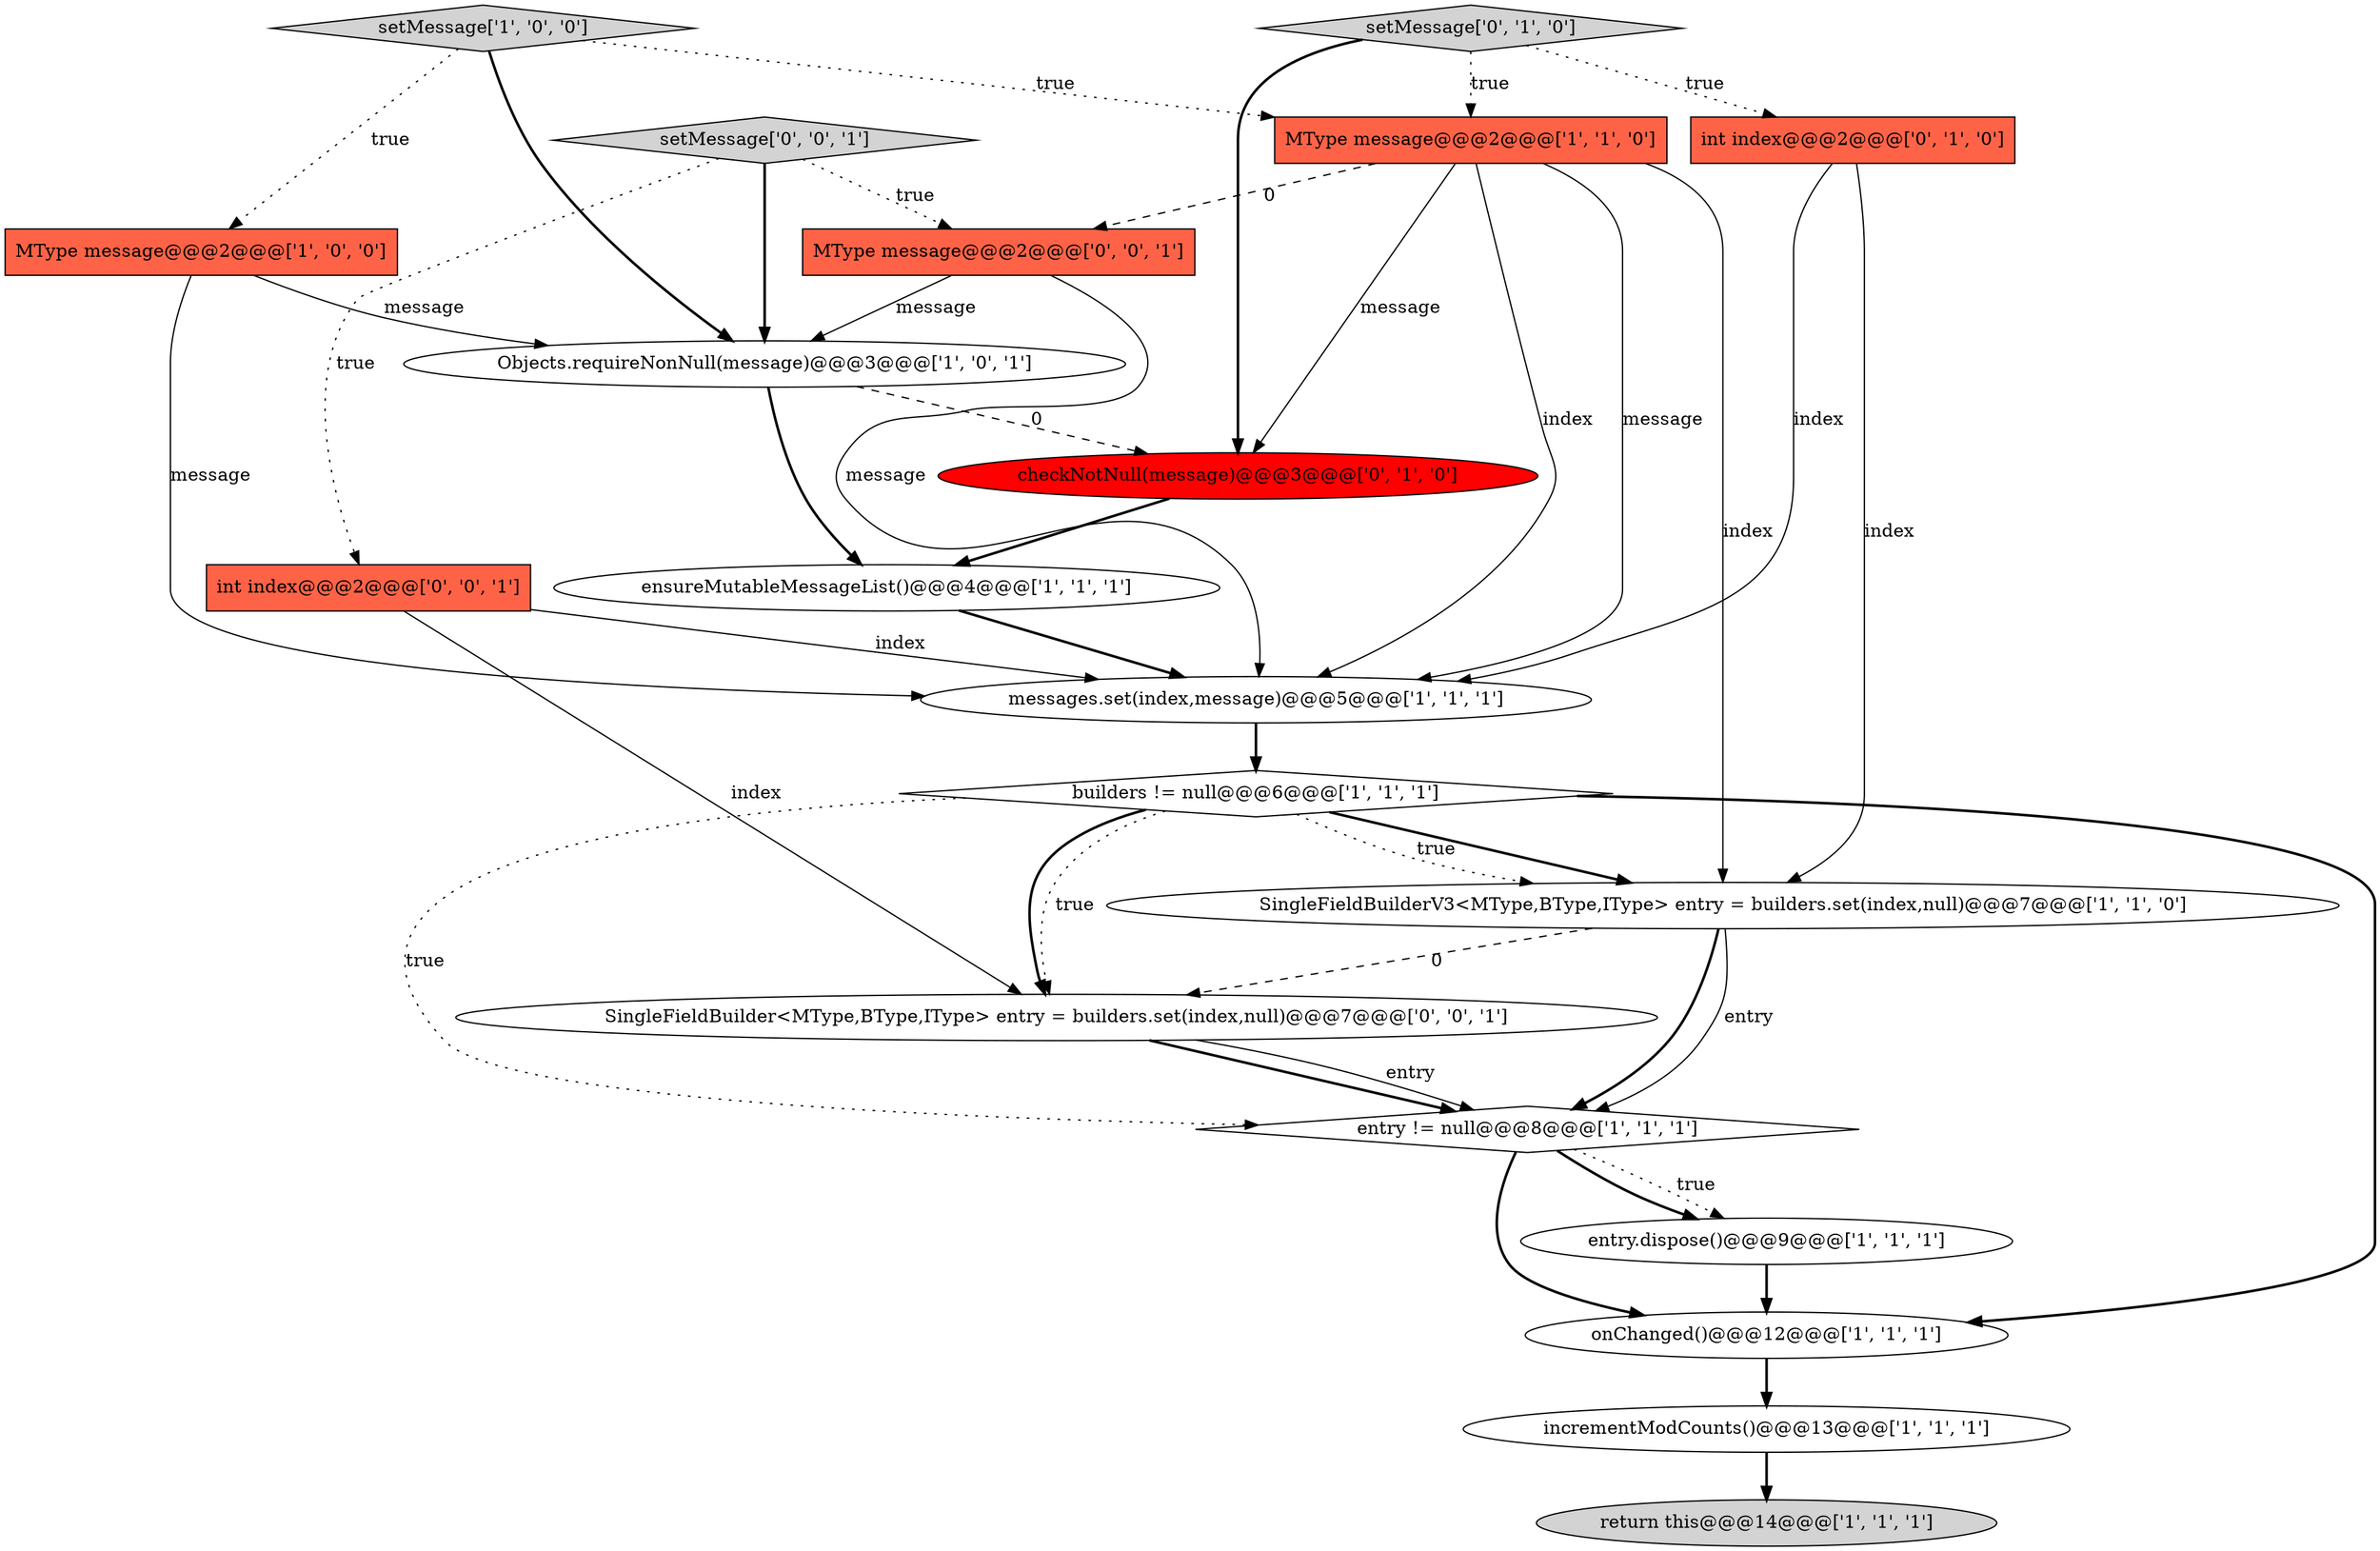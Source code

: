 digraph {
15 [style = filled, label = "int index@@@2@@@['0', '1', '0']", fillcolor = tomato, shape = box image = "AAA0AAABBB2BBB"];
18 [style = filled, label = "MType message@@@2@@@['0', '0', '1']", fillcolor = tomato, shape = box image = "AAA0AAABBB3BBB"];
4 [style = filled, label = "Objects.requireNonNull(message)@@@3@@@['1', '0', '1']", fillcolor = white, shape = ellipse image = "AAA0AAABBB1BBB"];
1 [style = filled, label = "entry.dispose()@@@9@@@['1', '1', '1']", fillcolor = white, shape = ellipse image = "AAA0AAABBB1BBB"];
16 [style = filled, label = "setMessage['0', '0', '1']", fillcolor = lightgray, shape = diamond image = "AAA0AAABBB3BBB"];
17 [style = filled, label = "int index@@@2@@@['0', '0', '1']", fillcolor = tomato, shape = box image = "AAA0AAABBB3BBB"];
10 [style = filled, label = "ensureMutableMessageList()@@@4@@@['1', '1', '1']", fillcolor = white, shape = ellipse image = "AAA0AAABBB1BBB"];
8 [style = filled, label = "entry != null@@@8@@@['1', '1', '1']", fillcolor = white, shape = diamond image = "AAA0AAABBB1BBB"];
9 [style = filled, label = "onChanged()@@@12@@@['1', '1', '1']", fillcolor = white, shape = ellipse image = "AAA0AAABBB1BBB"];
12 [style = filled, label = "setMessage['1', '0', '0']", fillcolor = lightgray, shape = diamond image = "AAA0AAABBB1BBB"];
3 [style = filled, label = "SingleFieldBuilderV3<MType,BType,IType> entry = builders.set(index,null)@@@7@@@['1', '1', '0']", fillcolor = white, shape = ellipse image = "AAA0AAABBB1BBB"];
13 [style = filled, label = "setMessage['0', '1', '0']", fillcolor = lightgray, shape = diamond image = "AAA0AAABBB2BBB"];
7 [style = filled, label = "MType message@@@2@@@['1', '1', '0']", fillcolor = tomato, shape = box image = "AAA0AAABBB1BBB"];
0 [style = filled, label = "return this@@@14@@@['1', '1', '1']", fillcolor = lightgray, shape = ellipse image = "AAA0AAABBB1BBB"];
5 [style = filled, label = "builders != null@@@6@@@['1', '1', '1']", fillcolor = white, shape = diamond image = "AAA0AAABBB1BBB"];
11 [style = filled, label = "messages.set(index,message)@@@5@@@['1', '1', '1']", fillcolor = white, shape = ellipse image = "AAA0AAABBB1BBB"];
19 [style = filled, label = "SingleFieldBuilder<MType,BType,IType> entry = builders.set(index,null)@@@7@@@['0', '0', '1']", fillcolor = white, shape = ellipse image = "AAA0AAABBB3BBB"];
6 [style = filled, label = "MType message@@@2@@@['1', '0', '0']", fillcolor = tomato, shape = box image = "AAA0AAABBB1BBB"];
14 [style = filled, label = "checkNotNull(message)@@@3@@@['0', '1', '0']", fillcolor = red, shape = ellipse image = "AAA1AAABBB2BBB"];
2 [style = filled, label = "incrementModCounts()@@@13@@@['1', '1', '1']", fillcolor = white, shape = ellipse image = "AAA0AAABBB1BBB"];
5->3 [style = bold, label=""];
4->10 [style = bold, label=""];
7->18 [style = dashed, label="0"];
18->4 [style = solid, label="message"];
5->9 [style = bold, label=""];
9->2 [style = bold, label=""];
5->19 [style = dotted, label="true"];
16->17 [style = dotted, label="true"];
17->11 [style = solid, label="index"];
7->11 [style = solid, label="index"];
14->10 [style = bold, label=""];
13->7 [style = dotted, label="true"];
15->3 [style = solid, label="index"];
5->3 [style = dotted, label="true"];
19->8 [style = bold, label=""];
1->9 [style = bold, label=""];
3->19 [style = dashed, label="0"];
8->1 [style = bold, label=""];
5->19 [style = bold, label=""];
8->1 [style = dotted, label="true"];
11->5 [style = bold, label=""];
19->8 [style = solid, label="entry"];
2->0 [style = bold, label=""];
12->4 [style = bold, label=""];
7->14 [style = solid, label="message"];
12->6 [style = dotted, label="true"];
18->11 [style = solid, label="message"];
3->8 [style = bold, label=""];
3->8 [style = solid, label="entry"];
8->9 [style = bold, label=""];
15->11 [style = solid, label="index"];
13->15 [style = dotted, label="true"];
4->14 [style = dashed, label="0"];
7->3 [style = solid, label="index"];
16->4 [style = bold, label=""];
5->8 [style = dotted, label="true"];
12->7 [style = dotted, label="true"];
6->4 [style = solid, label="message"];
13->14 [style = bold, label=""];
17->19 [style = solid, label="index"];
7->11 [style = solid, label="message"];
6->11 [style = solid, label="message"];
10->11 [style = bold, label=""];
16->18 [style = dotted, label="true"];
}
